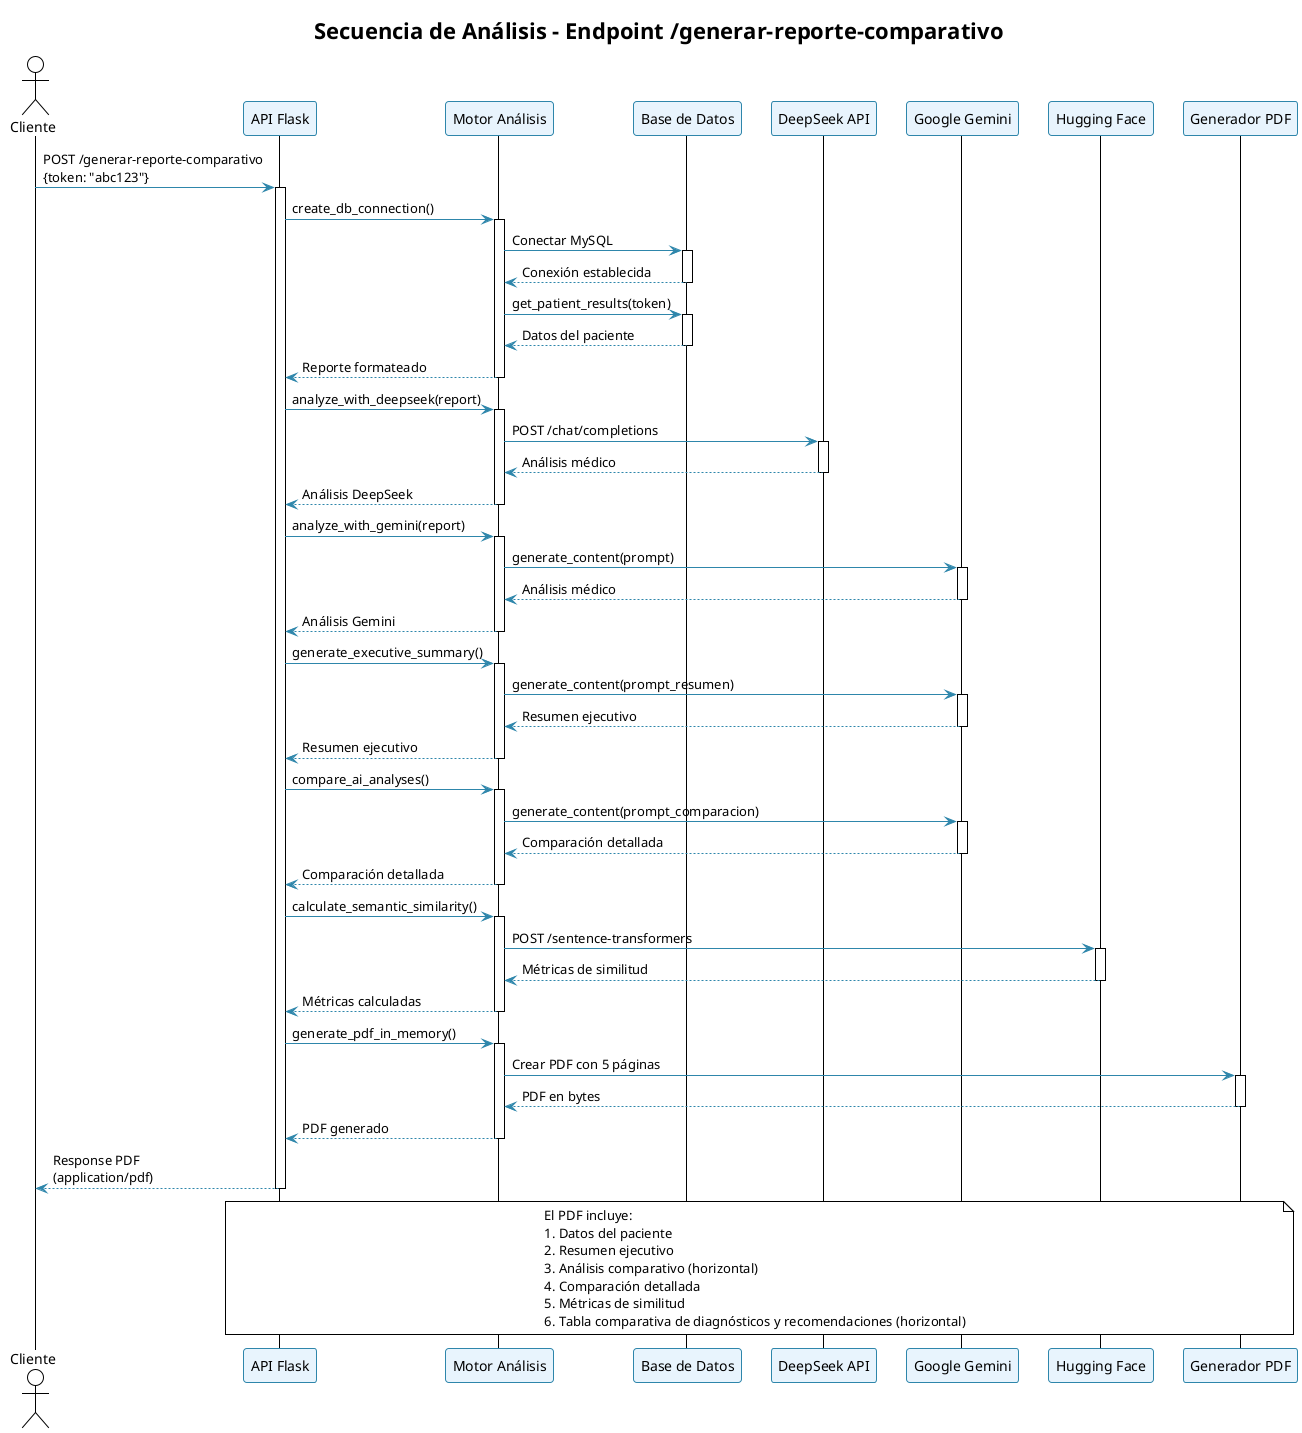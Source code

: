 @startuml Secuencia de Análisis Médico
!theme plain
skinparam backgroundColor #FFFFFF
skinparam sequenceArrowColor #2E86AB
skinparam participantBackgroundColor #E8F4FD
skinparam participantBorderColor #2E86AB

title Secuencia de Análisis - Endpoint /generar-reporte-comparativo

actor Cliente
participant "API Flask" as API
participant "Motor Análisis" as Motor
participant "Base de Datos" as BD
participant "DeepSeek API" as DeepSeek
participant "Google Gemini" as Gemini
participant "Hugging Face" as HF
participant "Generador PDF" as PDF

Cliente -> API: POST /generar-reporte-comparativo\n{token: "abc123"}
activate API

API -> Motor: create_db_connection()
activate Motor
Motor -> BD: Conectar MySQL
activate BD
BD --> Motor: Conexión establecida
deactivate BD

Motor -> BD: get_patient_results(token)
activate BD
BD --> Motor: Datos del paciente
deactivate BD
Motor --> API: Reporte formateado
deactivate Motor

API -> Motor: analyze_with_deepseek(report)
activate Motor
Motor -> DeepSeek: POST /chat/completions
activate DeepSeek
DeepSeek --> Motor: Análisis médico
deactivate DeepSeek
Motor --> API: Análisis DeepSeek
deactivate Motor

API -> Motor: analyze_with_gemini(report)
activate Motor
Motor -> Gemini: generate_content(prompt)
activate Gemini
Gemini --> Motor: Análisis médico
deactivate Gemini
Motor --> API: Análisis Gemini
deactivate Motor

API -> Motor: generate_executive_summary()
activate Motor
Motor -> Gemini: generate_content(prompt_resumen)
activate Gemini
Gemini --> Motor: Resumen ejecutivo
deactivate Gemini
Motor --> API: Resumen ejecutivo
deactivate Motor

API -> Motor: compare_ai_analyses()
activate Motor
Motor -> Gemini: generate_content(prompt_comparacion)
activate Gemini
Gemini --> Motor: Comparación detallada
deactivate Gemini
Motor --> API: Comparación detallada
deactivate Motor

API -> Motor: calculate_semantic_similarity()
activate Motor
Motor -> HF: POST /sentence-transformers
activate HF
HF --> Motor: Métricas de similitud
deactivate HF
Motor --> API: Métricas calculadas
deactivate Motor

API -> Motor: generate_pdf_in_memory()
activate Motor
Motor -> PDF: Crear PDF con 5 páginas
activate PDF
PDF --> Motor: PDF en bytes
deactivate PDF
Motor --> API: PDF generado
deactivate Motor

API --> Cliente: Response PDF\n(application/pdf)
deactivate API

note over API, PDF
El PDF incluye:
1. Datos del paciente
2. Resumen ejecutivo
3. Análisis comparativo (horizontal)
4. Comparación detallada
5. Métricas de similitud
6. Tabla comparativa de diagnósticos y recomendaciones (horizontal)
end note

@enduml

